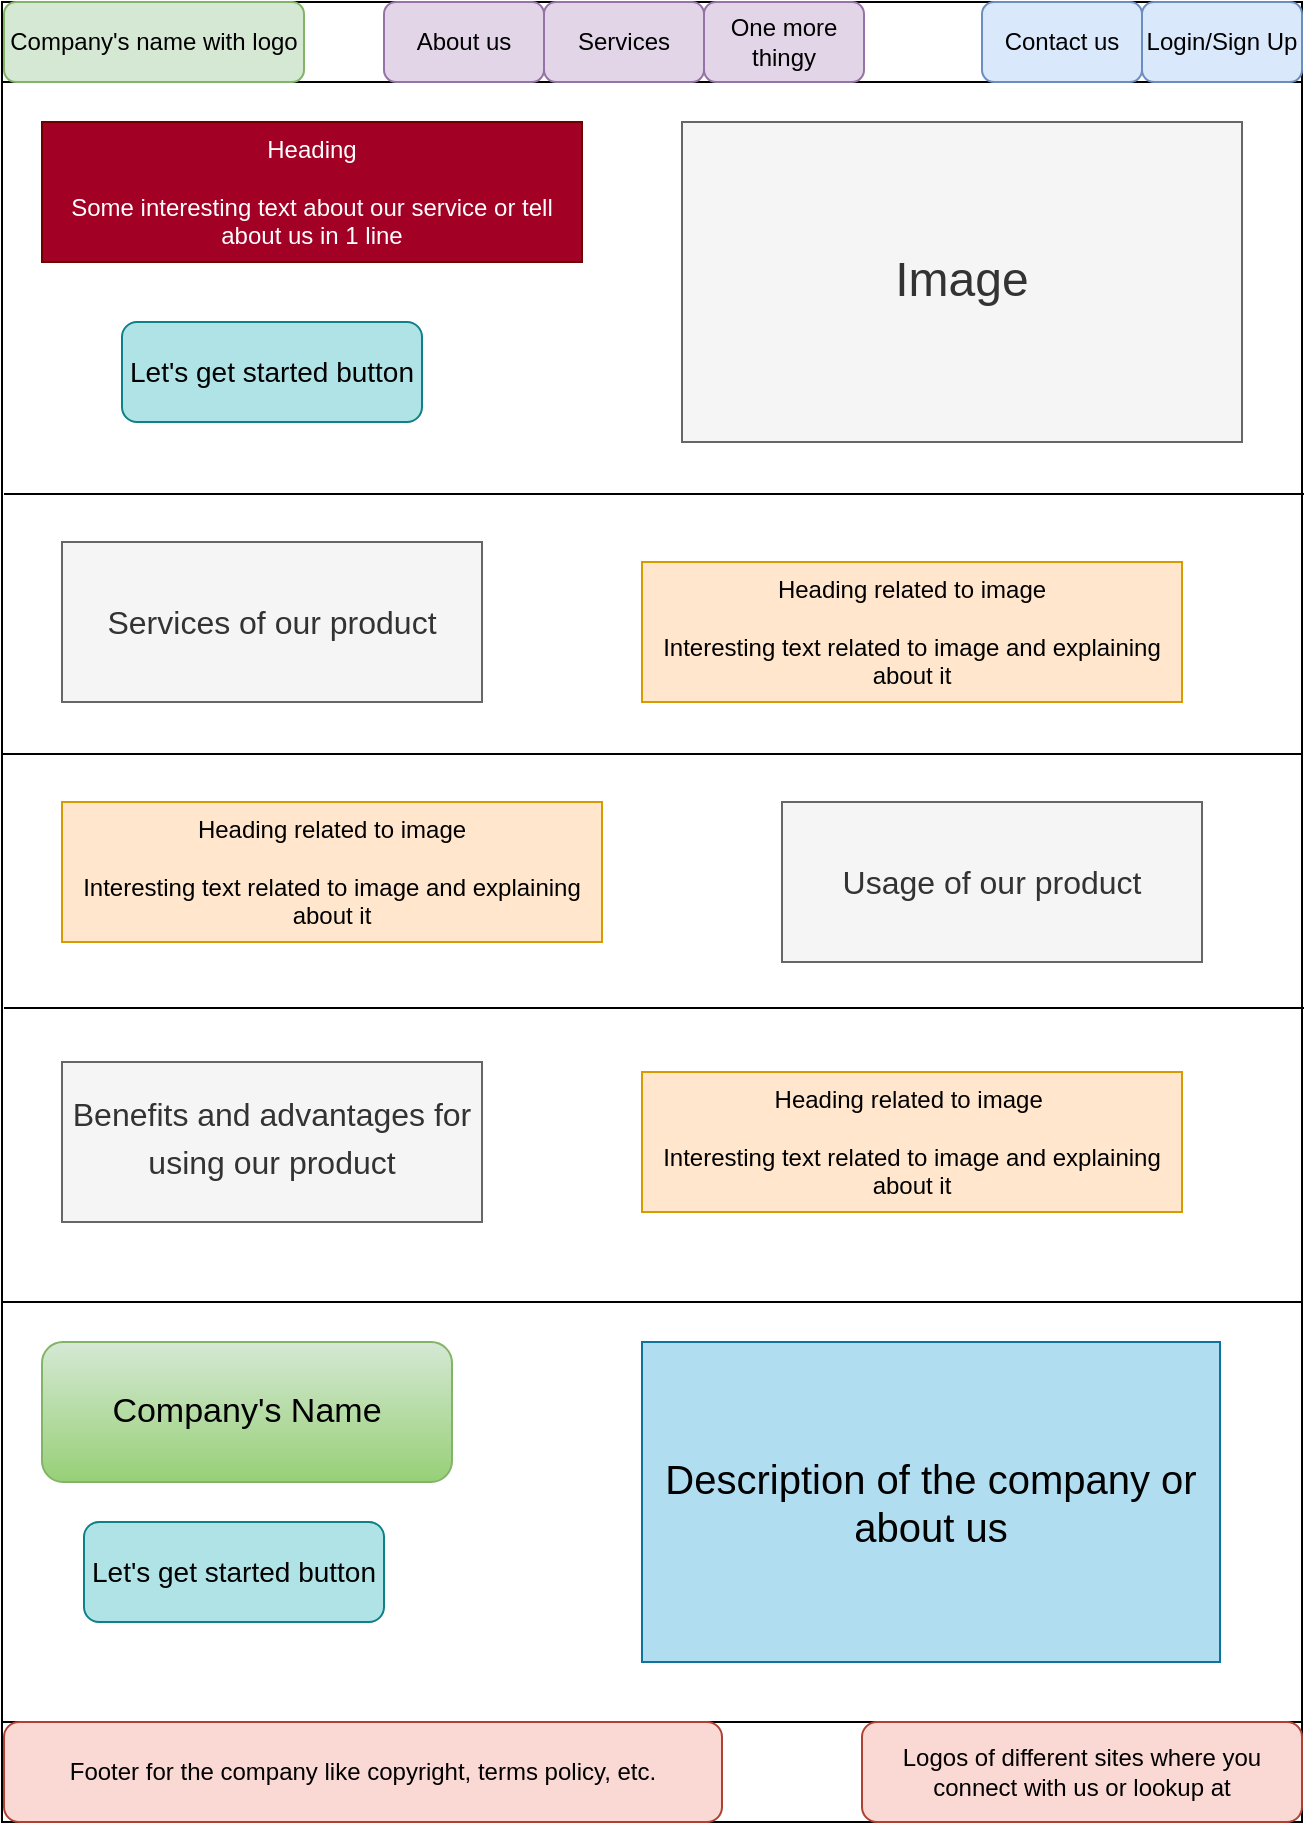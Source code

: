 <mxfile version="24.4.8" type="github">
  <diagram name="Page-1" id="levlxRdsv0RBj5wYn_LF">
    <mxGraphModel dx="1293" dy="568" grid="1" gridSize="10" guides="1" tooltips="1" connect="1" arrows="1" fold="1" page="1" pageScale="1" pageWidth="850" pageHeight="1100" math="0" shadow="0">
      <root>
        <mxCell id="0" />
        <mxCell id="1" parent="0" />
        <mxCell id="nYmXPnhyYEbwNrwyuGFq-1" value="" style="rounded=0;whiteSpace=wrap;html=1;" parent="1" vertex="1">
          <mxGeometry x="80" y="40" width="650" height="910" as="geometry" />
        </mxCell>
        <mxCell id="nYmXPnhyYEbwNrwyuGFq-2" value="" style="rounded=0;whiteSpace=wrap;html=1;" parent="1" vertex="1">
          <mxGeometry x="80" y="40" width="650" height="40" as="geometry" />
        </mxCell>
        <mxCell id="nYmXPnhyYEbwNrwyuGFq-9" value="Login/Sign Up" style="rounded=1;whiteSpace=wrap;html=1;fillColor=#dae8fc;strokeColor=#6c8ebf;" parent="1" vertex="1">
          <mxGeometry x="650" y="40" width="80" height="40" as="geometry" />
        </mxCell>
        <mxCell id="nYmXPnhyYEbwNrwyuGFq-10" value="Contact us" style="rounded=1;whiteSpace=wrap;html=1;fillColor=#dae8fc;strokeColor=#6c8ebf;" parent="1" vertex="1">
          <mxGeometry x="570" y="40" width="80" height="40" as="geometry" />
        </mxCell>
        <mxCell id="nYmXPnhyYEbwNrwyuGFq-13" value="Company&#39;s name with logo" style="rounded=1;whiteSpace=wrap;html=1;fillColor=#d5e8d4;strokeColor=#82b366;" parent="1" vertex="1">
          <mxGeometry x="81" y="40" width="150" height="40" as="geometry" />
        </mxCell>
        <mxCell id="nYmXPnhyYEbwNrwyuGFq-15" value="About us" style="rounded=1;whiteSpace=wrap;html=1;fillColor=#e1d5e7;strokeColor=#9673a6;" parent="1" vertex="1">
          <mxGeometry x="271" y="40" width="80" height="40" as="geometry" />
        </mxCell>
        <mxCell id="nYmXPnhyYEbwNrwyuGFq-16" value="Services" style="rounded=1;whiteSpace=wrap;html=1;fillColor=#e1d5e7;strokeColor=#9673a6;" parent="1" vertex="1">
          <mxGeometry x="351" y="40" width="80" height="40" as="geometry" />
        </mxCell>
        <mxCell id="nYmXPnhyYEbwNrwyuGFq-17" value="One more thingy" style="rounded=1;whiteSpace=wrap;html=1;fillColor=#e1d5e7;strokeColor=#9673a6;" parent="1" vertex="1">
          <mxGeometry x="431" y="40" width="80" height="40" as="geometry" />
        </mxCell>
        <mxCell id="nYmXPnhyYEbwNrwyuGFq-19" value="&lt;font style=&quot;font-size: 14px;&quot;&gt;Let&#39;s get started button&lt;/font&gt;" style="rounded=1;whiteSpace=wrap;html=1;fillColor=#b0e3e6;strokeColor=#0e8088;" parent="1" vertex="1">
          <mxGeometry x="140" y="200" width="150" height="50" as="geometry" />
        </mxCell>
        <mxCell id="nYmXPnhyYEbwNrwyuGFq-20" value="Heading&lt;br&gt;&lt;br&gt;Some interesting text about our service or tell about us in 1 line" style="text;html=1;align=center;verticalAlign=middle;whiteSpace=wrap;rounded=0;fillColor=#a20025;strokeColor=#6F0000;fontColor=#ffffff;" parent="1" vertex="1">
          <mxGeometry x="100" y="100" width="270" height="70" as="geometry" />
        </mxCell>
        <mxCell id="nYmXPnhyYEbwNrwyuGFq-21" value="&lt;sup&gt;&lt;font style=&quot;font-size: 24px;&quot;&gt;Image&lt;/font&gt;&lt;/sup&gt;" style="rounded=0;whiteSpace=wrap;html=1;fillColor=#f5f5f5;fontColor=#333333;strokeColor=#666666;" parent="1" vertex="1">
          <mxGeometry x="420" y="100" width="280" height="160" as="geometry" />
        </mxCell>
        <mxCell id="nYmXPnhyYEbwNrwyuGFq-25" value="&lt;span style=&quot;font-size: 16px;&quot;&gt;Services of our product&lt;/span&gt;" style="rounded=0;whiteSpace=wrap;html=1;fillColor=#f5f5f5;fontColor=#333333;strokeColor=#666666;" parent="1" vertex="1">
          <mxGeometry x="110" y="310" width="210" height="80" as="geometry" />
        </mxCell>
        <mxCell id="nYmXPnhyYEbwNrwyuGFq-26" value="Heading related to image&lt;br&gt;&lt;br&gt;Interesting text related to image and explaining about it" style="text;html=1;align=center;verticalAlign=middle;whiteSpace=wrap;rounded=0;fillColor=#ffe6cc;strokeColor=#d79b00;" parent="1" vertex="1">
          <mxGeometry x="400" y="320" width="270" height="70" as="geometry" />
        </mxCell>
        <mxCell id="nYmXPnhyYEbwNrwyuGFq-27" value="" style="endArrow=none;html=1;rounded=0;entryX=0.999;entryY=0.413;entryDx=0;entryDy=0;entryPerimeter=0;" parent="1" edge="1">
          <mxGeometry width="50" height="50" relative="1" as="geometry">
            <mxPoint x="80" y="416" as="sourcePoint" />
            <mxPoint x="730" y="416" as="targetPoint" />
          </mxGeometry>
        </mxCell>
        <mxCell id="nYmXPnhyYEbwNrwyuGFq-28" value="&lt;font style=&quot;font-size: 16px;&quot;&gt;Usage of our product&lt;/font&gt;" style="rounded=0;whiteSpace=wrap;html=1;fillColor=#f5f5f5;fontColor=#333333;strokeColor=#666666;" parent="1" vertex="1">
          <mxGeometry x="470" y="440" width="210" height="80" as="geometry" />
        </mxCell>
        <mxCell id="nYmXPnhyYEbwNrwyuGFq-29" value="Heading related to image&lt;br&gt;&lt;br&gt;Interesting text related to image and explaining about it" style="text;html=1;align=center;verticalAlign=middle;whiteSpace=wrap;rounded=0;fillColor=#ffe6cc;strokeColor=#d79b00;" parent="1" vertex="1">
          <mxGeometry x="110" y="440" width="270" height="70" as="geometry" />
        </mxCell>
        <mxCell id="nYmXPnhyYEbwNrwyuGFq-30" value="" style="endArrow=none;html=1;rounded=0;entryX=0.999;entryY=0.413;entryDx=0;entryDy=0;entryPerimeter=0;" parent="1" edge="1">
          <mxGeometry width="50" height="50" relative="1" as="geometry">
            <mxPoint x="81" y="543" as="sourcePoint" />
            <mxPoint x="731" y="543" as="targetPoint" />
          </mxGeometry>
        </mxCell>
        <mxCell id="nYmXPnhyYEbwNrwyuGFq-33" value="" style="endArrow=none;html=1;rounded=0;entryX=0.999;entryY=0.413;entryDx=0;entryDy=0;entryPerimeter=0;" parent="1" edge="1">
          <mxGeometry width="50" height="50" relative="1" as="geometry">
            <mxPoint x="81" y="286" as="sourcePoint" />
            <mxPoint x="731" y="286" as="targetPoint" />
          </mxGeometry>
        </mxCell>
        <mxCell id="nYmXPnhyYEbwNrwyuGFq-34" value="" style="endArrow=none;html=1;rounded=0;entryX=0.999;entryY=0.413;entryDx=0;entryDy=0;entryPerimeter=0;" parent="1" edge="1">
          <mxGeometry width="50" height="50" relative="1" as="geometry">
            <mxPoint x="80" y="690" as="sourcePoint" />
            <mxPoint x="730" y="690" as="targetPoint" />
          </mxGeometry>
        </mxCell>
        <mxCell id="nYmXPnhyYEbwNrwyuGFq-38" value="" style="rounded=0;whiteSpace=wrap;html=1;" parent="1" vertex="1">
          <mxGeometry x="80" y="900" width="650" height="50" as="geometry" />
        </mxCell>
        <mxCell id="nYmXPnhyYEbwNrwyuGFq-39" value="Footer for the company like copyright, terms policy, etc." style="rounded=1;whiteSpace=wrap;html=1;fillColor=#fad9d5;strokeColor=#ae4132;" parent="1" vertex="1">
          <mxGeometry x="81" y="900" width="359" height="50" as="geometry" />
        </mxCell>
        <mxCell id="nYmXPnhyYEbwNrwyuGFq-40" value="Logos of different sites where you connect with us or lookup at" style="rounded=1;whiteSpace=wrap;html=1;fillColor=#fad9d5;strokeColor=#ae4132;" parent="1" vertex="1">
          <mxGeometry x="510" y="900" width="220" height="50" as="geometry" />
        </mxCell>
        <mxCell id="nYmXPnhyYEbwNrwyuGFq-41" value="&lt;sup&gt;&lt;font style=&quot;font-size: 16px;&quot;&gt;Benefits and advantages for using our product&lt;/font&gt;&lt;/sup&gt;" style="rounded=0;whiteSpace=wrap;html=1;fillColor=#f5f5f5;fontColor=#333333;strokeColor=#666666;" parent="1" vertex="1">
          <mxGeometry x="110" y="570" width="210" height="80" as="geometry" />
        </mxCell>
        <mxCell id="nYmXPnhyYEbwNrwyuGFq-42" value="Heading related to image&amp;nbsp;&lt;div&gt;&lt;br&gt;&lt;/div&gt;&lt;div&gt;Interesting text related to image and explaining about it&lt;/div&gt;" style="text;html=1;align=center;verticalAlign=middle;whiteSpace=wrap;rounded=0;fillColor=#ffe6cc;strokeColor=#d79b00;" parent="1" vertex="1">
          <mxGeometry x="400" y="575" width="270" height="70" as="geometry" />
        </mxCell>
        <mxCell id="nYmXPnhyYEbwNrwyuGFq-44" value="&lt;font style=&quot;font-size: 17px;&quot;&gt;Company&#39;s Name&lt;/font&gt;" style="rounded=1;whiteSpace=wrap;html=1;fillColor=#d5e8d4;gradientColor=#97d077;strokeColor=#82b366;" parent="1" vertex="1">
          <mxGeometry x="100" y="710" width="205" height="70" as="geometry" />
        </mxCell>
        <mxCell id="nYmXPnhyYEbwNrwyuGFq-45" value="&lt;font style=&quot;font-size: 20px;&quot;&gt;Description of the company or about us&lt;/font&gt;" style="rounded=0;whiteSpace=wrap;html=1;fillColor=#b1ddf0;strokeColor=#10739e;" parent="1" vertex="1">
          <mxGeometry x="400" y="710" width="289" height="160" as="geometry" />
        </mxCell>
        <mxCell id="nYmXPnhyYEbwNrwyuGFq-46" value="&lt;font style=&quot;font-size: 14px;&quot;&gt;Let&#39;s get started button&lt;/font&gt;" style="rounded=1;whiteSpace=wrap;html=1;fillColor=#b0e3e6;strokeColor=#0e8088;" parent="1" vertex="1">
          <mxGeometry x="121" y="800" width="150" height="50" as="geometry" />
        </mxCell>
      </root>
    </mxGraphModel>
  </diagram>
</mxfile>
